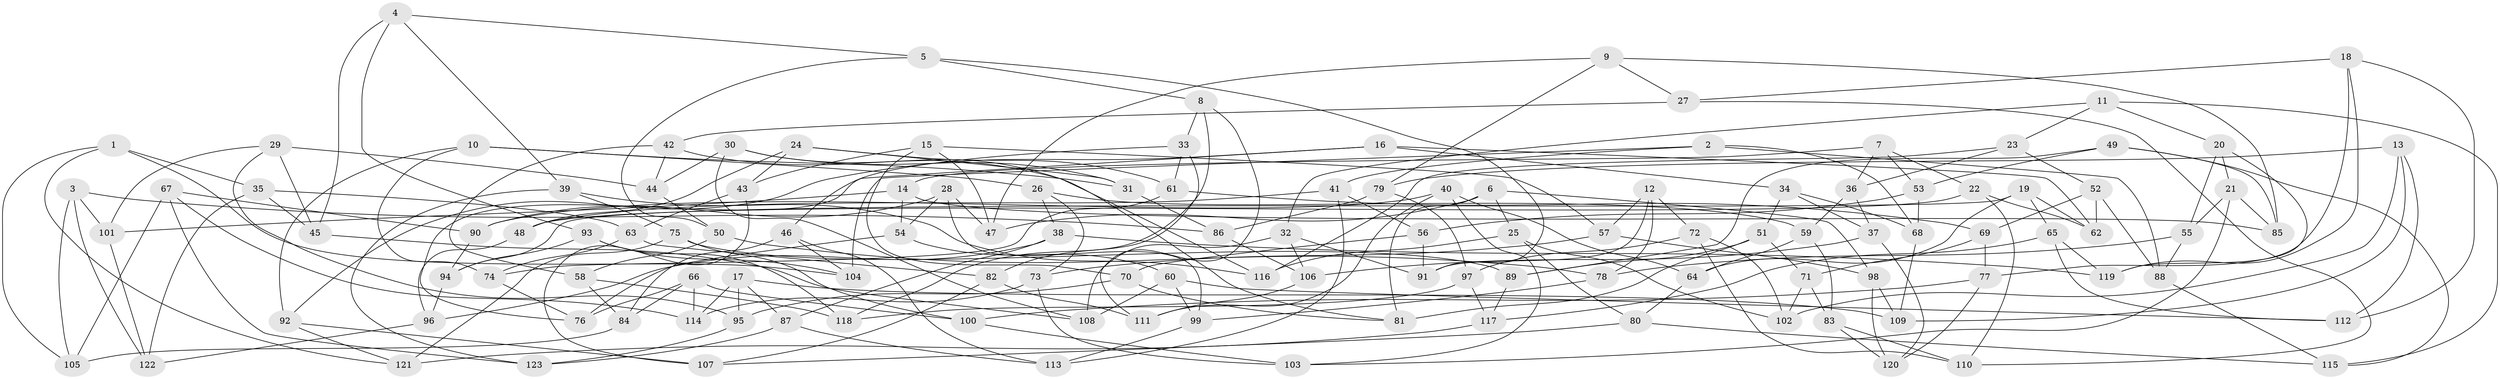 // Generated by graph-tools (version 1.1) at 2025/11/02/27/25 16:11:49]
// undirected, 123 vertices, 246 edges
graph export_dot {
graph [start="1"]
  node [color=gray90,style=filled];
  1;
  2;
  3;
  4;
  5;
  6;
  7;
  8;
  9;
  10;
  11;
  12;
  13;
  14;
  15;
  16;
  17;
  18;
  19;
  20;
  21;
  22;
  23;
  24;
  25;
  26;
  27;
  28;
  29;
  30;
  31;
  32;
  33;
  34;
  35;
  36;
  37;
  38;
  39;
  40;
  41;
  42;
  43;
  44;
  45;
  46;
  47;
  48;
  49;
  50;
  51;
  52;
  53;
  54;
  55;
  56;
  57;
  58;
  59;
  60;
  61;
  62;
  63;
  64;
  65;
  66;
  67;
  68;
  69;
  70;
  71;
  72;
  73;
  74;
  75;
  76;
  77;
  78;
  79;
  80;
  81;
  82;
  83;
  84;
  85;
  86;
  87;
  88;
  89;
  90;
  91;
  92;
  93;
  94;
  95;
  96;
  97;
  98;
  99;
  100;
  101;
  102;
  103;
  104;
  105;
  106;
  107;
  108;
  109;
  110;
  111;
  112;
  113;
  114;
  115;
  116;
  117;
  118;
  119;
  120;
  121;
  122;
  123;
  1 -- 104;
  1 -- 121;
  1 -- 35;
  1 -- 105;
  2 -- 68;
  2 -- 41;
  2 -- 88;
  2 -- 104;
  3 -- 105;
  3 -- 101;
  3 -- 122;
  3 -- 86;
  4 -- 93;
  4 -- 45;
  4 -- 5;
  4 -- 39;
  5 -- 91;
  5 -- 8;
  5 -- 50;
  6 -- 98;
  6 -- 47;
  6 -- 25;
  6 -- 81;
  7 -- 14;
  7 -- 22;
  7 -- 36;
  7 -- 53;
  8 -- 33;
  8 -- 111;
  8 -- 118;
  9 -- 79;
  9 -- 85;
  9 -- 27;
  9 -- 47;
  10 -- 26;
  10 -- 92;
  10 -- 31;
  10 -- 74;
  11 -- 115;
  11 -- 23;
  11 -- 20;
  11 -- 32;
  12 -- 78;
  12 -- 72;
  12 -- 91;
  12 -- 57;
  13 -- 112;
  13 -- 109;
  13 -- 102;
  13 -- 79;
  14 -- 85;
  14 -- 54;
  14 -- 101;
  15 -- 57;
  15 -- 47;
  15 -- 43;
  15 -- 70;
  16 -- 76;
  16 -- 34;
  16 -- 62;
  16 -- 92;
  17 -- 95;
  17 -- 109;
  17 -- 87;
  17 -- 114;
  18 -- 77;
  18 -- 119;
  18 -- 112;
  18 -- 27;
  19 -- 94;
  19 -- 64;
  19 -- 62;
  19 -- 65;
  20 -- 55;
  20 -- 21;
  20 -- 119;
  21 -- 103;
  21 -- 55;
  21 -- 85;
  22 -- 110;
  22 -- 62;
  22 -- 48;
  23 -- 52;
  23 -- 36;
  23 -- 116;
  24 -- 48;
  24 -- 61;
  24 -- 31;
  24 -- 43;
  25 -- 80;
  25 -- 116;
  25 -- 102;
  26 -- 59;
  26 -- 38;
  26 -- 73;
  27 -- 110;
  27 -- 42;
  28 -- 47;
  28 -- 90;
  28 -- 99;
  28 -- 54;
  29 -- 45;
  29 -- 101;
  29 -- 95;
  29 -- 44;
  30 -- 31;
  30 -- 108;
  30 -- 81;
  30 -- 44;
  31 -- 86;
  32 -- 91;
  32 -- 108;
  32 -- 106;
  33 -- 46;
  33 -- 82;
  33 -- 61;
  34 -- 51;
  34 -- 68;
  34 -- 37;
  35 -- 122;
  35 -- 63;
  35 -- 45;
  36 -- 37;
  36 -- 59;
  37 -- 120;
  37 -- 106;
  38 -- 119;
  38 -- 87;
  38 -- 96;
  39 -- 116;
  39 -- 123;
  39 -- 75;
  40 -- 90;
  40 -- 111;
  40 -- 103;
  40 -- 64;
  41 -- 113;
  41 -- 56;
  41 -- 48;
  42 -- 116;
  42 -- 58;
  42 -- 44;
  43 -- 63;
  43 -- 107;
  44 -- 50;
  45 -- 108;
  46 -- 104;
  46 -- 113;
  46 -- 84;
  48 -- 96;
  49 -- 53;
  49 -- 115;
  49 -- 89;
  49 -- 85;
  50 -- 58;
  50 -- 78;
  51 -- 89;
  51 -- 71;
  51 -- 81;
  52 -- 69;
  52 -- 88;
  52 -- 62;
  53 -- 68;
  53 -- 56;
  54 -- 60;
  54 -- 76;
  55 -- 88;
  55 -- 78;
  56 -- 70;
  56 -- 91;
  57 -- 73;
  57 -- 98;
  58 -- 118;
  58 -- 84;
  59 -- 83;
  59 -- 64;
  60 -- 99;
  60 -- 112;
  60 -- 108;
  61 -- 74;
  61 -- 69;
  63 -- 82;
  63 -- 74;
  64 -- 80;
  65 -- 112;
  65 -- 119;
  65 -- 117;
  66 -- 114;
  66 -- 76;
  66 -- 84;
  66 -- 100;
  67 -- 114;
  67 -- 90;
  67 -- 123;
  67 -- 105;
  68 -- 109;
  69 -- 77;
  69 -- 71;
  70 -- 81;
  70 -- 95;
  71 -- 102;
  71 -- 83;
  72 -- 102;
  72 -- 110;
  72 -- 97;
  73 -- 114;
  73 -- 103;
  74 -- 76;
  75 -- 100;
  75 -- 89;
  75 -- 121;
  77 -- 120;
  77 -- 100;
  78 -- 99;
  79 -- 86;
  79 -- 97;
  80 -- 107;
  80 -- 115;
  82 -- 111;
  82 -- 107;
  83 -- 110;
  83 -- 120;
  84 -- 105;
  86 -- 106;
  87 -- 113;
  87 -- 123;
  88 -- 115;
  89 -- 117;
  90 -- 94;
  92 -- 107;
  92 -- 121;
  93 -- 94;
  93 -- 104;
  93 -- 118;
  94 -- 96;
  95 -- 123;
  96 -- 122;
  97 -- 118;
  97 -- 117;
  98 -- 120;
  98 -- 109;
  99 -- 113;
  100 -- 103;
  101 -- 122;
  106 -- 111;
  117 -- 121;
}
